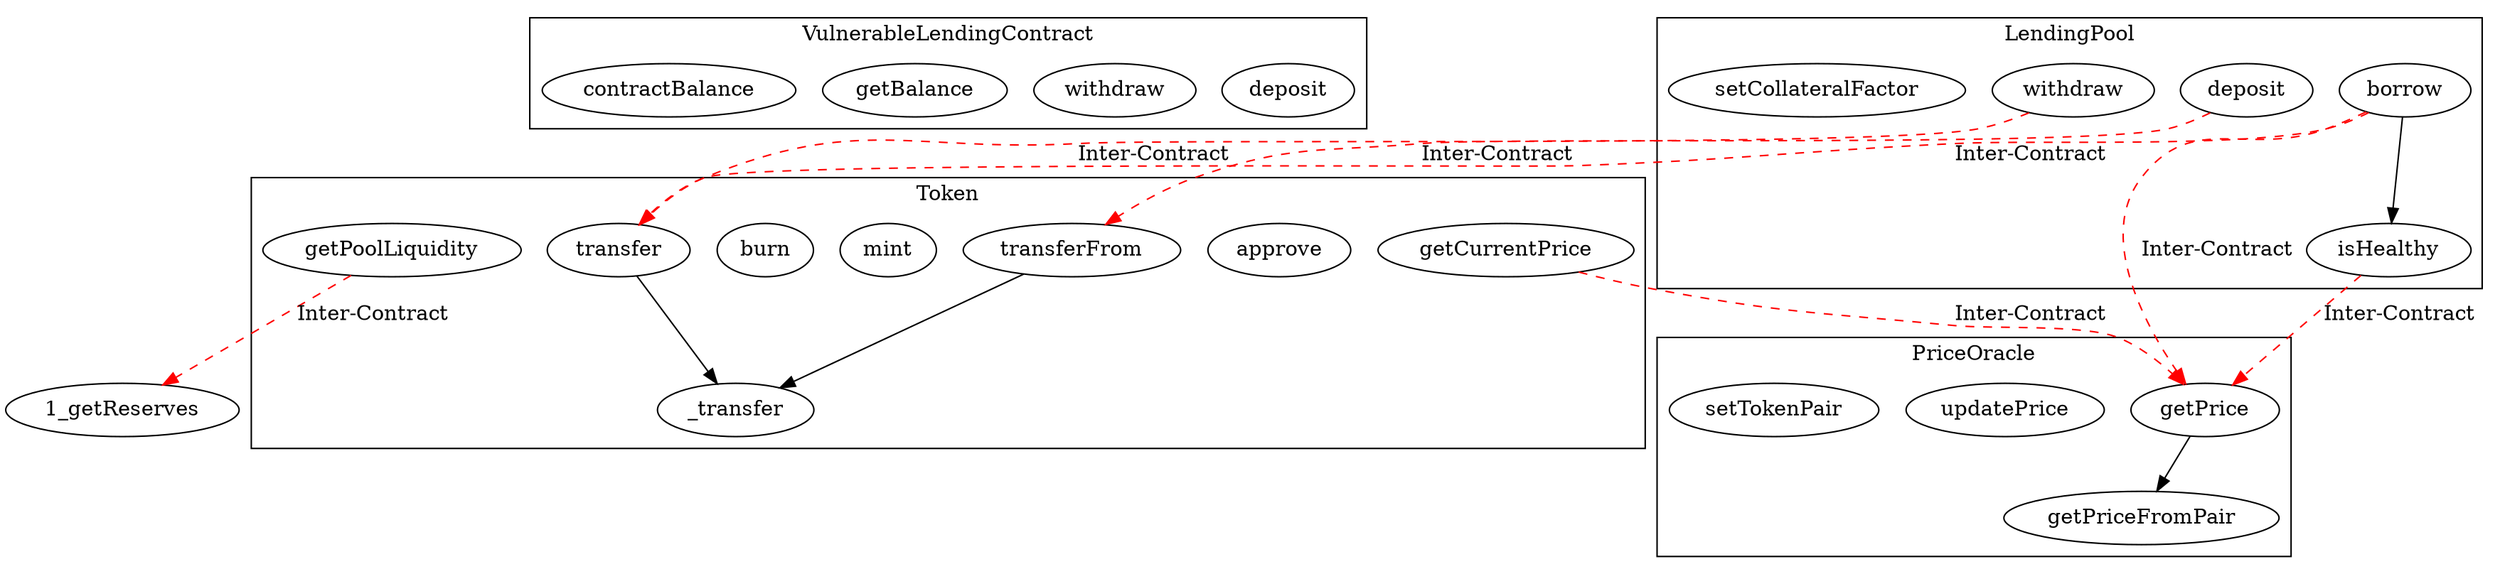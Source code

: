 strict digraph {
subgraph cluster_0_VulnerableLendingContract {
label = "VulnerableLendingContract"
"0_deposit" [label="deposit"]
"0_withdraw" [label="withdraw"]
"0_getBalance" [label="getBalance"]
"0_contractBalance" [label="contractBalance"]
}
subgraph cluster_1_Token {
label = "Token"
"1_transfer" [label="transfer"]
"1_approve" [label="approve"]
"1_transferFrom" [label="transferFrom"]
"1__transfer" [label="_transfer"]
"1_mint" [label="mint"]
"1_burn" [label="burn"]
"1_getCurrentPrice" [label="getCurrentPrice"]
"1_getPoolLiquidity" [label="getPoolLiquidity"]
"1_transfer" -> "1__transfer"
"1_transferFrom" -> "1__transfer"
}
subgraph cluster_2_PriceOracle {
label = "PriceOracle"
"2_getPrice" [label="getPrice"]
"2_getPriceFromPair" [label="getPriceFromPair"]
"2_updatePrice" [label="updatePrice"]
"2_setTokenPair" [label="setTokenPair"]
"2_getPrice" -> "2_getPriceFromPair"
}
subgraph cluster_3_LendingPool {
label = "LendingPool"
"3_deposit" [label="deposit"]
"3_withdraw" [label="withdraw"]
"3_borrow" [label="borrow"]
"3_isHealthy" [label="isHealthy"]
"3_setCollateralFactor" [label="setCollateralFactor"]
"3_borrow" -> "3_isHealthy"
}
subgraph cluster_solidity {
label = "[Solidity]"
}
"1_getCurrentPrice" -> "2_getPrice" [style="dashed", color="red", label="Inter-Contract"]
"1_getPoolLiquidity" -> "1_getReserves" [style="dashed", color="red", label="Inter-Contract"]
"3_deposit" -> "1_transferFrom" [style="dashed", color="red", label="Inter-Contract"]
"3_withdraw" -> "1_transfer" [style="dashed", color="red", label="Inter-Contract"]
"3_borrow" -> "2_getPrice" [style="dashed", color="red", label="Inter-Contract"]
"3_borrow" -> "1_transfer" [style="dashed", color="red", label="Inter-Contract"]
"3_isHealthy" -> "2_getPrice" [style="dashed", color="red", label="Inter-Contract"]
}